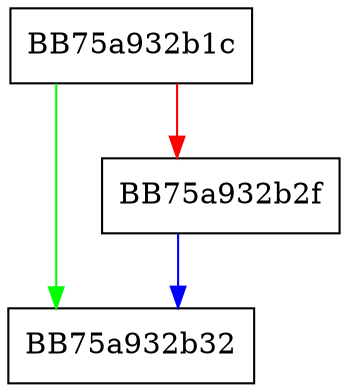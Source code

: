 digraph from_bytes {
  node [shape="box"];
  graph [splines=ortho];
  BB75a932b1c -> BB75a932b32 [color="green"];
  BB75a932b1c -> BB75a932b2f [color="red"];
  BB75a932b2f -> BB75a932b32 [color="blue"];
}